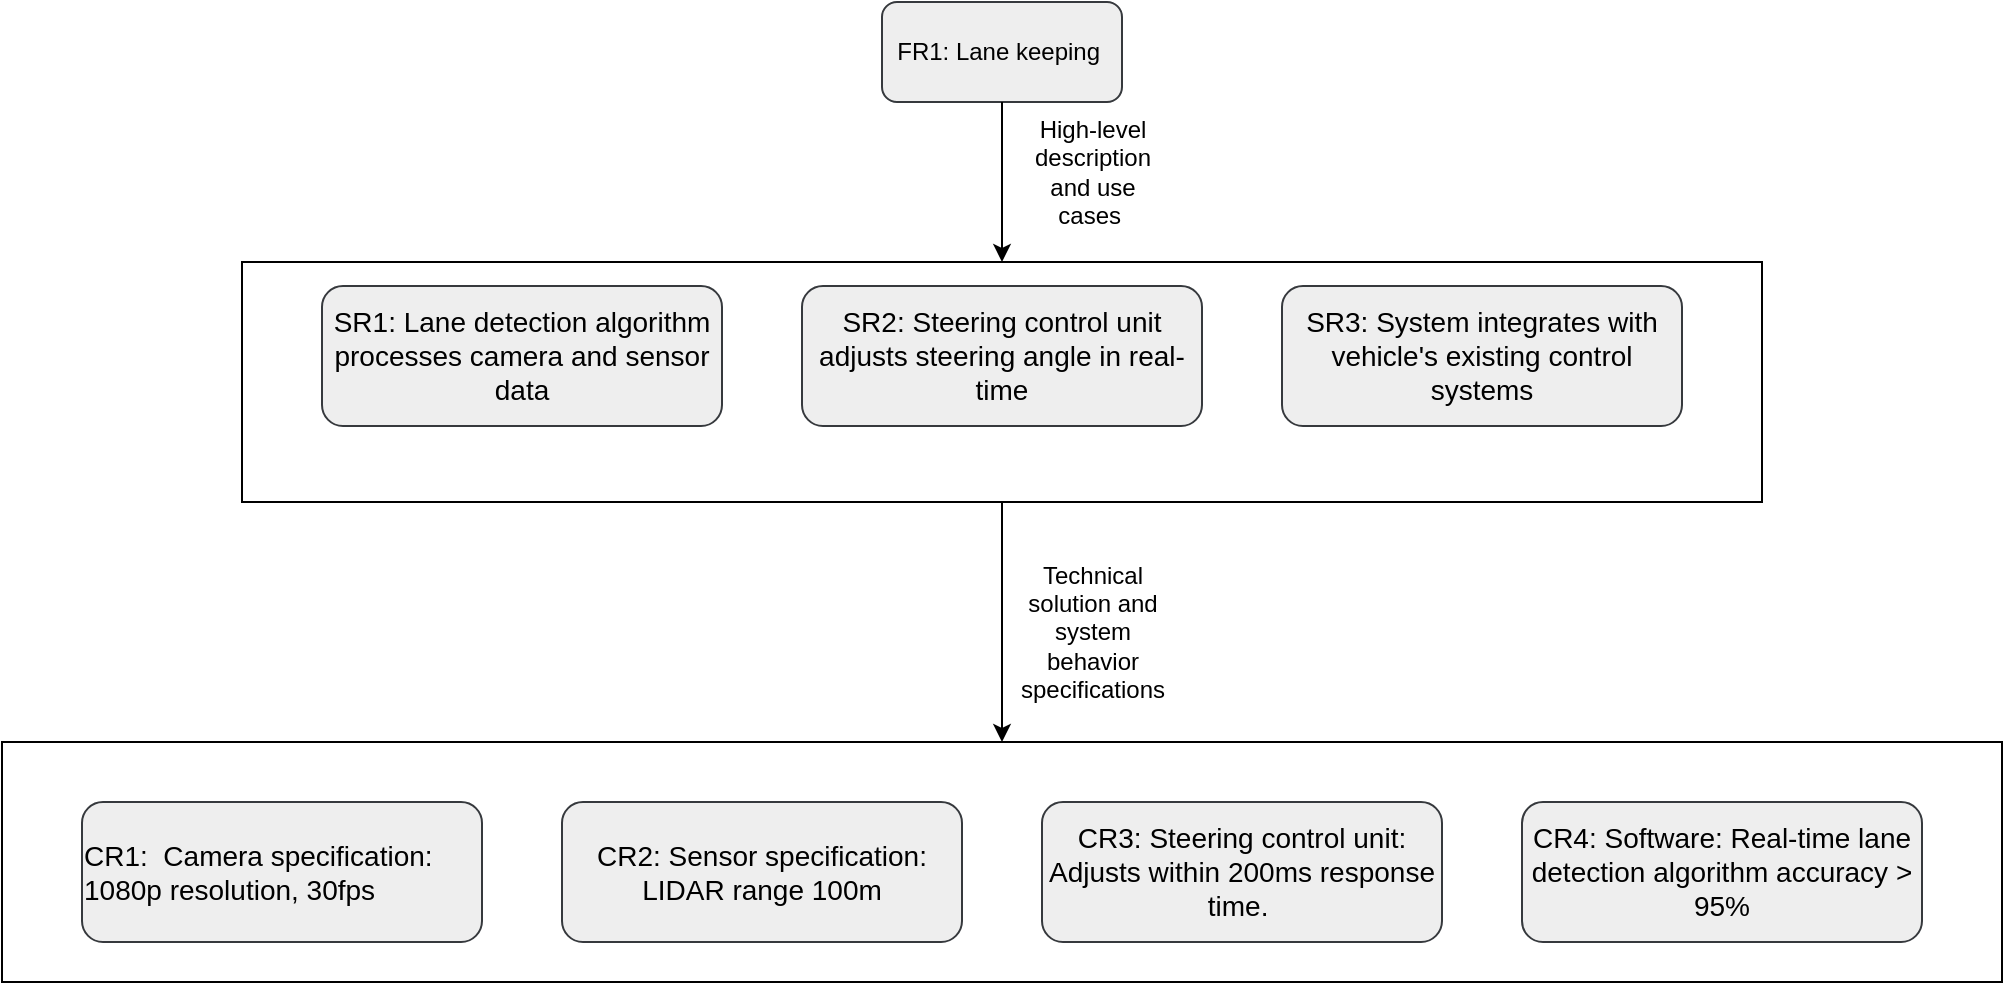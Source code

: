 <mxfile version="24.4.8" type="github" pages="2">
  <diagram name="Page-1" id="bfJ2R7E-ke-Gwd9Lfkkl">
    <mxGraphModel dx="1752" dy="1569" grid="1" gridSize="10" guides="1" tooltips="1" connect="1" arrows="1" fold="1" page="0" pageScale="1" pageWidth="827" pageHeight="1169" math="0" shadow="0">
      <root>
        <mxCell id="0" />
        <mxCell id="1" parent="0" />
        <mxCell id="bE0QqQJ0XxenEmShxyn3-3" value="&lt;font style=&quot;font-size: 12px;&quot; face=&quot;Helvetica&quot;&gt;FR1: Lane keeping&amp;nbsp;&lt;/font&gt;" style="rounded=1;whiteSpace=wrap;html=1;fillColor=#eeeeee;strokeColor=#36393d;" parent="1" vertex="1">
          <mxGeometry x="360" y="-650" width="120" height="50" as="geometry" />
        </mxCell>
        <mxCell id="bE0QqQJ0XxenEmShxyn3-4" value="&lt;font style=&quot;font-size: 14px;&quot; face=&quot;Helvetica&quot;&gt;SR2:&amp;nbsp;&lt;span style=&quot;text-align: start;&quot;&gt;Steering control unit adjusts steering angle in real-time&lt;/span&gt;&lt;/font&gt;" style="rounded=1;whiteSpace=wrap;html=1;fillColor=#eeeeee;strokeColor=#36393d;" parent="1" vertex="1">
          <mxGeometry x="320" y="-508" width="200" height="70" as="geometry" />
        </mxCell>
        <mxCell id="bE0QqQJ0XxenEmShxyn3-5" value="&lt;span style=&quot;text-align: start;&quot;&gt;&lt;font style=&quot;font-size: 14px;&quot; face=&quot;Helvetica&quot;&gt;SR3: System integrates with vehicle&#39;s existing control systems&lt;/font&gt;&lt;/span&gt;" style="rounded=1;whiteSpace=wrap;html=1;fillColor=#eeeeee;strokeColor=#36393d;" parent="1" vertex="1">
          <mxGeometry x="560" y="-508" width="200" height="70" as="geometry" />
        </mxCell>
        <mxCell id="bE0QqQJ0XxenEmShxyn3-6" value="&lt;font style=&quot;font-size: 14px;&quot; face=&quot;Helvetica&quot;&gt;SR1:&amp;nbsp;&lt;span style=&quot;text-align: start;&quot;&gt;Lane detection algorithm processes camera and sensor &amp;nbsp;data&amp;nbsp;&lt;/span&gt;&lt;/font&gt;" style="rounded=1;whiteSpace=wrap;html=1;fillColor=#eeeeee;strokeColor=#36393d;" parent="1" vertex="1">
          <mxGeometry x="80" y="-508" width="200" height="70" as="geometry" />
        </mxCell>
        <mxCell id="bE0QqQJ0XxenEmShxyn3-11" value="" style="curved=1;endArrow=classic;html=1;rounded=0;exitX=0.5;exitY=1;exitDx=0;exitDy=0;entryX=0.5;entryY=0;entryDx=0;entryDy=0;" parent="1" source="bE0QqQJ0XxenEmShxyn3-3" target="8BdYeJdRvbSlGnDibgxU-1" edge="1">
          <mxGeometry width="50" height="50" relative="1" as="geometry">
            <mxPoint x="390" y="-660" as="sourcePoint" />
            <mxPoint x="400" y="-590" as="targetPoint" />
            <Array as="points" />
          </mxGeometry>
        </mxCell>
        <mxCell id="8BdYeJdRvbSlGnDibgxU-12" value="" style="edgeStyle=orthogonalEdgeStyle;rounded=0;orthogonalLoop=1;jettySize=auto;html=1;" edge="1" parent="1" source="8BdYeJdRvbSlGnDibgxU-1" target="8BdYeJdRvbSlGnDibgxU-11">
          <mxGeometry relative="1" as="geometry" />
        </mxCell>
        <mxCell id="8BdYeJdRvbSlGnDibgxU-1" value="" style="rounded=0;whiteSpace=wrap;html=1;fillColor=none;" vertex="1" parent="1">
          <mxGeometry x="40" y="-520" width="760" height="120" as="geometry" />
        </mxCell>
        <mxCell id="8BdYeJdRvbSlGnDibgxU-4" value="&lt;span style=&quot;text-align: start; white-space: normal;&quot;&gt;&lt;font style=&quot;font-size: 12px;&quot;&gt;High-level description and use cases&amp;nbsp;&lt;/font&gt;&lt;/span&gt;" style="text;html=1;align=center;verticalAlign=middle;resizable=0;points=[];autosize=1;strokeColor=none;fillColor=none;" vertex="1" parent="1">
          <mxGeometry x="355" y="-580" width="220" height="30" as="geometry" />
        </mxCell>
        <mxCell id="8BdYeJdRvbSlGnDibgxU-8" value="&lt;font style=&quot;font-size: 14px;&quot; face=&quot;Helvetica&quot;&gt;&lt;font&gt;CR2:&amp;nbsp;&lt;/font&gt;&lt;span style=&quot;text-align: start;&quot;&gt;Sensor specification: LIDAR range 100m&lt;/span&gt;&lt;/font&gt;" style="rounded=1;whiteSpace=wrap;html=1;fillColor=#eeeeee;strokeColor=#36393d;" vertex="1" parent="1">
          <mxGeometry x="200" y="-250" width="200" height="70" as="geometry" />
        </mxCell>
        <mxCell id="8BdYeJdRvbSlGnDibgxU-9" value="&lt;font style=&quot;font-size: 14px;&quot; face=&quot;Helvetica&quot;&gt;&lt;span style=&quot;text-align: start;&quot;&gt;&lt;font&gt;CR3:&amp;nbsp;&lt;/font&gt;&lt;/span&gt;&lt;span style=&quot;text-align: start;&quot;&gt;Steering control unit: Adjusts within 200ms response time.&lt;/span&gt;&lt;span style=&quot;text-align: start;&quot;&gt;&lt;font&gt;&amp;nbsp;&lt;/font&gt;&lt;/span&gt;&lt;/font&gt;" style="rounded=1;whiteSpace=wrap;html=1;fillColor=#eeeeee;strokeColor=#36393d;" vertex="1" parent="1">
          <mxGeometry x="440" y="-250" width="200" height="70" as="geometry" />
        </mxCell>
        <mxCell id="8BdYeJdRvbSlGnDibgxU-10" value="&lt;div style=&quot;text-align: start;&quot;&gt;&lt;font style=&quot;font-size: 14px;&quot; face=&quot;Helvetica&quot;&gt;CR1: &amp;nbsp;Camera specification: 1080p resolution, 30fps&lt;/font&gt;&lt;/div&gt;" style="rounded=1;whiteSpace=wrap;html=1;fillColor=#eeeeee;strokeColor=#36393d;" vertex="1" parent="1">
          <mxGeometry x="-40" y="-250" width="200" height="70" as="geometry" />
        </mxCell>
        <mxCell id="8BdYeJdRvbSlGnDibgxU-11" value="" style="rounded=0;whiteSpace=wrap;html=1;fillColor=none;" vertex="1" parent="1">
          <mxGeometry x="-80" y="-280" width="1000" height="120" as="geometry" />
        </mxCell>
        <mxCell id="8BdYeJdRvbSlGnDibgxU-13" value="&lt;span style=&quot;text-align: start;&quot;&gt;&lt;font style=&quot;font-size: 14px;&quot; face=&quot;Helvetica&quot;&gt;CR4: Software: Real-time lane detection algorithm accuracy &amp;gt; 95%&lt;/font&gt;&lt;/span&gt;" style="rounded=1;whiteSpace=wrap;html=1;fillColor=#eeeeee;strokeColor=#36393d;" vertex="1" parent="1">
          <mxGeometry x="680" y="-250" width="200" height="70" as="geometry" />
        </mxCell>
        <mxCell id="8BdYeJdRvbSlGnDibgxU-14" value="&lt;span style=&quot;text-align: start; white-space: normal;&quot;&gt;&lt;font style=&quot;font-size: 12px;&quot; face=&quot;Helvetica&quot;&gt;Technical solution and system behavior specifications&lt;/font&gt;&lt;/span&gt;" style="text;html=1;align=center;verticalAlign=middle;resizable=0;points=[];autosize=1;strokeColor=none;fillColor=none;" vertex="1" parent="1">
          <mxGeometry x="310" y="-350" width="310" height="30" as="geometry" />
        </mxCell>
      </root>
    </mxGraphModel>
  </diagram>
  <diagram id="lYm8UJWS0IOG8i673N8x" name="Page-2">
    <mxGraphModel dx="1352" dy="769" grid="1" gridSize="10" guides="1" tooltips="1" connect="1" arrows="1" fold="1" page="1" pageScale="1" pageWidth="827" pageHeight="1169" math="0" shadow="0">
      <root>
        <mxCell id="0" />
        <mxCell id="1" parent="0" />
        <mxCell id="SnwY5PzrdajKR6JCjnXf-1" value="FR1: Lane keeping&amp;nbsp;" style="rounded=1;whiteSpace=wrap;html=1;fillColor=#eeeeee;strokeColor=#36393d;" vertex="1" parent="1">
          <mxGeometry x="400" y="220" width="120" height="50" as="geometry" />
        </mxCell>
        <mxCell id="SnwY5PzrdajKR6JCjnXf-2" value="SR2:&amp;nbsp;&lt;span style=&quot;font-family: -webkit-standard; font-size: medium; text-align: start;&quot;&gt;Steering control unit adjusts steering angle in real-time.&lt;/span&gt;" style="rounded=1;whiteSpace=wrap;html=1;fillColor=#eeeeee;strokeColor=#36393d;" vertex="1" parent="1">
          <mxGeometry x="400" y="370" width="260" height="70" as="geometry" />
        </mxCell>
        <mxCell id="SnwY5PzrdajKR6JCjnXf-3" value="&lt;span style=&quot;font-family: -webkit-standard; font-size: medium; text-align: start;&quot;&gt;SR3: System integrates with vehicle&#39;s existing control systems.&amp;nbsp;&lt;/span&gt;" style="rounded=1;whiteSpace=wrap;html=1;fillColor=#eeeeee;strokeColor=#36393d;" vertex="1" parent="1">
          <mxGeometry x="700" y="370" width="220" height="70" as="geometry" />
        </mxCell>
        <mxCell id="SnwY5PzrdajKR6JCjnXf-4" value="SR1:&amp;nbsp;&lt;span style=&quot;font-family: -webkit-standard; font-size: medium; text-align: start;&quot;&gt;Lane detection algorithm processes camera and sensor &amp;nbsp;data.&amp;nbsp;&lt;/span&gt;" style="rounded=1;whiteSpace=wrap;html=1;fillColor=#eeeeee;strokeColor=#36393d;" vertex="1" parent="1">
          <mxGeometry x="140" y="370" width="220" height="70" as="geometry" />
        </mxCell>
        <mxCell id="SnwY5PzrdajKR6JCjnXf-5" value="" style="curved=1;endArrow=classic;html=1;rounded=0;entryX=0.5;entryY=0;entryDx=0;entryDy=0;" edge="1" parent="1" target="SnwY5PzrdajKR6JCjnXf-4">
          <mxGeometry width="50" height="50" relative="1" as="geometry">
            <mxPoint x="460" y="270" as="sourcePoint" />
            <mxPoint x="310" y="310" as="targetPoint" />
            <Array as="points">
              <mxPoint x="300" y="310" />
            </Array>
          </mxGeometry>
        </mxCell>
        <mxCell id="SnwY5PzrdajKR6JCjnXf-6" value="" style="curved=1;endArrow=classic;html=1;rounded=0;exitX=0.5;exitY=1;exitDx=0;exitDy=0;entryX=0.5;entryY=0;entryDx=0;entryDy=0;" edge="1" parent="1" source="SnwY5PzrdajKR6JCjnXf-1" target="SnwY5PzrdajKR6JCjnXf-3">
          <mxGeometry width="50" height="50" relative="1" as="geometry">
            <mxPoint x="660" y="310" as="sourcePoint" />
            <mxPoint x="610" y="360" as="targetPoint" />
            <Array as="points">
              <mxPoint x="650" y="280" />
            </Array>
          </mxGeometry>
        </mxCell>
        <mxCell id="SnwY5PzrdajKR6JCjnXf-7" value="" style="curved=1;endArrow=classic;html=1;rounded=0;exitX=0.5;exitY=1;exitDx=0;exitDy=0;entryX=0.5;entryY=0;entryDx=0;entryDy=0;" edge="1" parent="1" source="SnwY5PzrdajKR6JCjnXf-1" target="SnwY5PzrdajKR6JCjnXf-2">
          <mxGeometry width="50" height="50" relative="1" as="geometry">
            <mxPoint x="450" y="280" as="sourcePoint" />
            <mxPoint x="460" y="350" as="targetPoint" />
            <Array as="points">
              <mxPoint x="510" y="310" />
            </Array>
          </mxGeometry>
        </mxCell>
        <mxCell id="SnwY5PzrdajKR6JCjnXf-8" value="SD1: Identification of LaneMarkings" style="rounded=1;whiteSpace=wrap;html=1;fillColor=#eeeeee;strokeColor=#36393d;" vertex="1" parent="1">
          <mxGeometry x="20" y="550" width="120" height="40" as="geometry" />
        </mxCell>
        <mxCell id="SnwY5PzrdajKR6JCjnXf-9" value="SD2: Vision Processing" style="rounded=1;whiteSpace=wrap;html=1;fillColor=#eeeeee;strokeColor=#36393d;" vertex="1" parent="1">
          <mxGeometry x="160" y="550" width="120" height="40" as="geometry" />
        </mxCell>
        <mxCell id="SnwY5PzrdajKR6JCjnXf-10" value="SDn: Others" style="rounded=1;whiteSpace=wrap;html=1;fillColor=#eeeeee;strokeColor=#36393d;" vertex="1" parent="1">
          <mxGeometry x="310" y="550" width="120" height="40" as="geometry" />
        </mxCell>
        <mxCell id="SnwY5PzrdajKR6JCjnXf-11" value="" style="curved=1;endArrow=classic;html=1;rounded=0;exitX=0.5;exitY=1;exitDx=0;exitDy=0;entryX=0.5;entryY=0;entryDx=0;entryDy=0;" edge="1" parent="1" source="SnwY5PzrdajKR6JCjnXf-4" target="SnwY5PzrdajKR6JCjnXf-8">
          <mxGeometry width="50" height="50" relative="1" as="geometry">
            <mxPoint x="320" y="365" as="sourcePoint" />
            <mxPoint x="250" y="430" as="targetPoint" />
            <Array as="points">
              <mxPoint x="190" y="460" />
            </Array>
          </mxGeometry>
        </mxCell>
        <mxCell id="SnwY5PzrdajKR6JCjnXf-12" value="" style="curved=1;endArrow=classic;html=1;rounded=0;entryX=0.5;entryY=0;entryDx=0;entryDy=0;exitX=0.5;exitY=1;exitDx=0;exitDy=0;" edge="1" parent="1" source="SnwY5PzrdajKR6JCjnXf-4" target="SnwY5PzrdajKR6JCjnXf-9">
          <mxGeometry width="50" height="50" relative="1" as="geometry">
            <mxPoint x="320" y="410" as="sourcePoint" />
            <mxPoint x="330" y="440" as="targetPoint" />
            <Array as="points">
              <mxPoint x="260" y="480" />
            </Array>
          </mxGeometry>
        </mxCell>
        <mxCell id="SnwY5PzrdajKR6JCjnXf-13" value="" style="curved=1;endArrow=classic;html=1;rounded=0;exitX=0.5;exitY=1;exitDx=0;exitDy=0;entryX=0.5;entryY=0;entryDx=0;entryDy=0;" edge="1" parent="1" source="SnwY5PzrdajKR6JCjnXf-4" target="SnwY5PzrdajKR6JCjnXf-10">
          <mxGeometry width="50" height="50" relative="1" as="geometry">
            <mxPoint x="380" y="365" as="sourcePoint" />
            <mxPoint x="500" y="430" as="targetPoint" />
            <Array as="points">
              <mxPoint x="350" y="480" />
            </Array>
          </mxGeometry>
        </mxCell>
      </root>
    </mxGraphModel>
  </diagram>
</mxfile>
